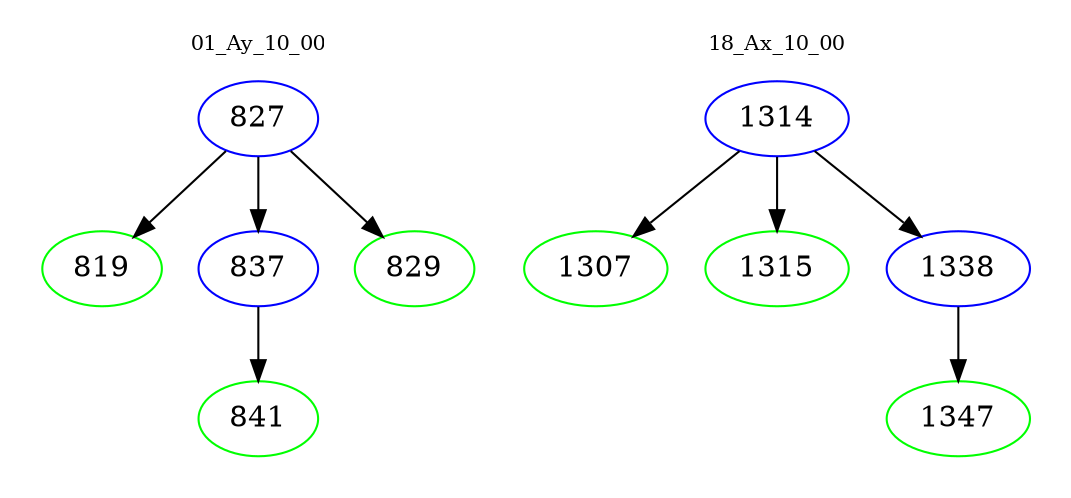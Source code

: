 digraph{
subgraph cluster_0 {
color = white
label = "01_Ay_10_00";
fontsize=10;
T0_827 [label="827", color="blue"]
T0_827 -> T0_819 [color="black"]
T0_819 [label="819", color="green"]
T0_827 -> T0_837 [color="black"]
T0_837 [label="837", color="blue"]
T0_837 -> T0_841 [color="black"]
T0_841 [label="841", color="green"]
T0_827 -> T0_829 [color="black"]
T0_829 [label="829", color="green"]
}
subgraph cluster_1 {
color = white
label = "18_Ax_10_00";
fontsize=10;
T1_1314 [label="1314", color="blue"]
T1_1314 -> T1_1307 [color="black"]
T1_1307 [label="1307", color="green"]
T1_1314 -> T1_1315 [color="black"]
T1_1315 [label="1315", color="green"]
T1_1314 -> T1_1338 [color="black"]
T1_1338 [label="1338", color="blue"]
T1_1338 -> T1_1347 [color="black"]
T1_1347 [label="1347", color="green"]
}
}
